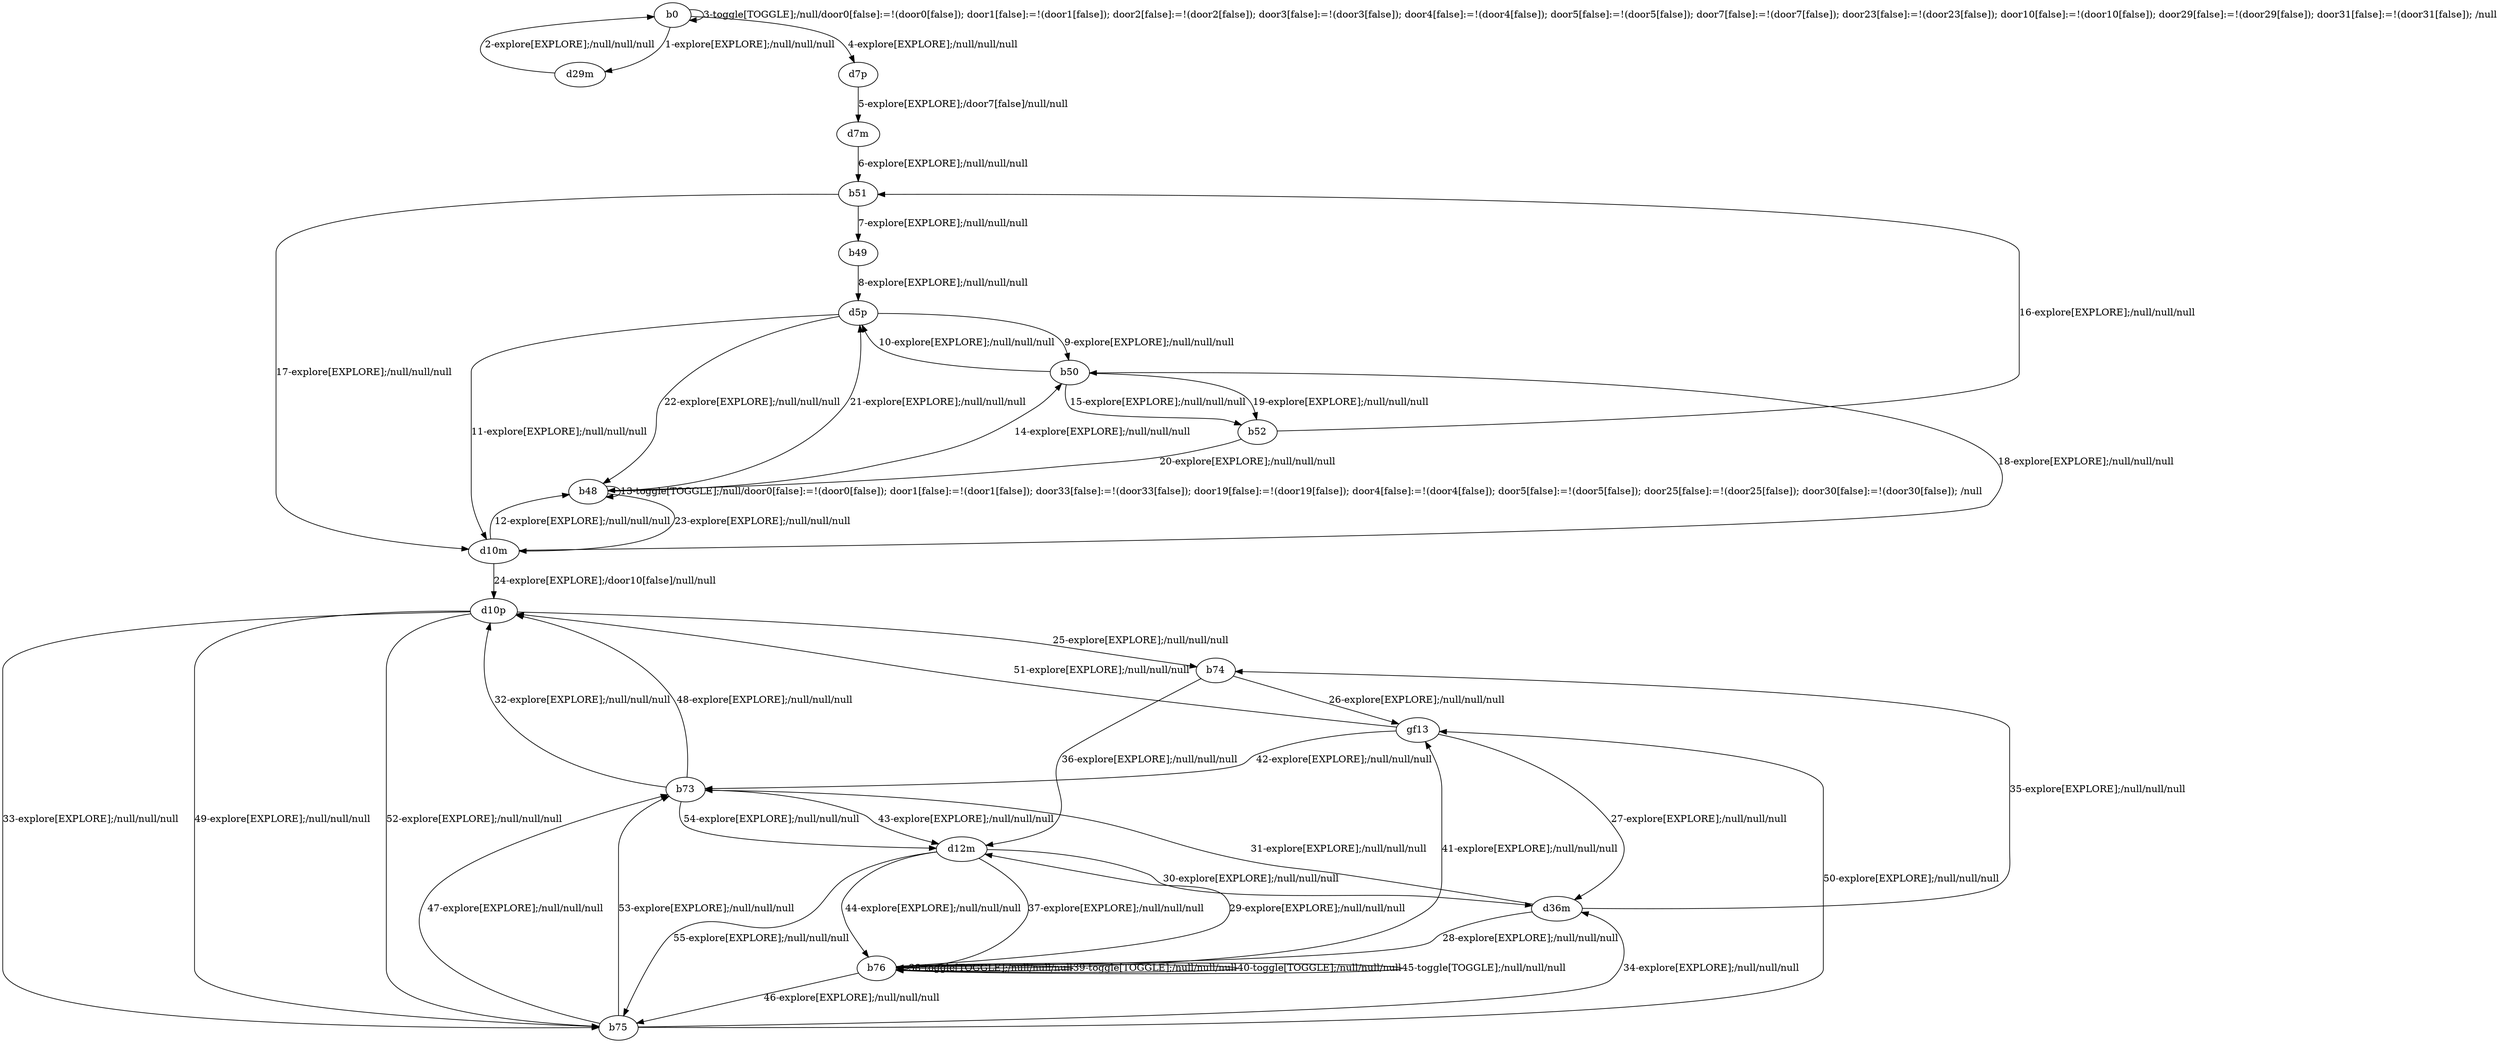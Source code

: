 # Total number of goals covered by this test: 1
# d12m --> b75

digraph g {
"b0" -> "d29m" [label = "1-explore[EXPLORE];/null/null/null"];
"d29m" -> "b0" [label = "2-explore[EXPLORE];/null/null/null"];
"b0" -> "b0" [label = "3-toggle[TOGGLE];/null/door0[false]:=!(door0[false]); door1[false]:=!(door1[false]); door2[false]:=!(door2[false]); door3[false]:=!(door3[false]); door4[false]:=!(door4[false]); door5[false]:=!(door5[false]); door7[false]:=!(door7[false]); door23[false]:=!(door23[false]); door10[false]:=!(door10[false]); door29[false]:=!(door29[false]); door31[false]:=!(door31[false]); /null"];
"b0" -> "d7p" [label = "4-explore[EXPLORE];/null/null/null"];
"d7p" -> "d7m" [label = "5-explore[EXPLORE];/door7[false]/null/null"];
"d7m" -> "b51" [label = "6-explore[EXPLORE];/null/null/null"];
"b51" -> "b49" [label = "7-explore[EXPLORE];/null/null/null"];
"b49" -> "d5p" [label = "8-explore[EXPLORE];/null/null/null"];
"d5p" -> "b50" [label = "9-explore[EXPLORE];/null/null/null"];
"b50" -> "d5p" [label = "10-explore[EXPLORE];/null/null/null"];
"d5p" -> "d10m" [label = "11-explore[EXPLORE];/null/null/null"];
"d10m" -> "b48" [label = "12-explore[EXPLORE];/null/null/null"];
"b48" -> "b48" [label = "13-toggle[TOGGLE];/null/door0[false]:=!(door0[false]); door1[false]:=!(door1[false]); door33[false]:=!(door33[false]); door19[false]:=!(door19[false]); door4[false]:=!(door4[false]); door5[false]:=!(door5[false]); door25[false]:=!(door25[false]); door30[false]:=!(door30[false]); /null"];
"b48" -> "b50" [label = "14-explore[EXPLORE];/null/null/null"];
"b50" -> "b52" [label = "15-explore[EXPLORE];/null/null/null"];
"b52" -> "b51" [label = "16-explore[EXPLORE];/null/null/null"];
"b51" -> "d10m" [label = "17-explore[EXPLORE];/null/null/null"];
"d10m" -> "b50" [label = "18-explore[EXPLORE];/null/null/null"];
"b50" -> "b52" [label = "19-explore[EXPLORE];/null/null/null"];
"b52" -> "b48" [label = "20-explore[EXPLORE];/null/null/null"];
"b48" -> "d5p" [label = "21-explore[EXPLORE];/null/null/null"];
"d5p" -> "b48" [label = "22-explore[EXPLORE];/null/null/null"];
"b48" -> "d10m" [label = "23-explore[EXPLORE];/null/null/null"];
"d10m" -> "d10p" [label = "24-explore[EXPLORE];/door10[false]/null/null"];
"d10p" -> "b74" [label = "25-explore[EXPLORE];/null/null/null"];
"b74" -> "gf13" [label = "26-explore[EXPLORE];/null/null/null"];
"gf13" -> "d36m" [label = "27-explore[EXPLORE];/null/null/null"];
"d36m" -> "b76" [label = "28-explore[EXPLORE];/null/null/null"];
"b76" -> "d12m" [label = "29-explore[EXPLORE];/null/null/null"];
"d12m" -> "d36m" [label = "30-explore[EXPLORE];/null/null/null"];
"d36m" -> "b73" [label = "31-explore[EXPLORE];/null/null/null"];
"b73" -> "d10p" [label = "32-explore[EXPLORE];/null/null/null"];
"d10p" -> "b75" [label = "33-explore[EXPLORE];/null/null/null"];
"b75" -> "d36m" [label = "34-explore[EXPLORE];/null/null/null"];
"d36m" -> "b74" [label = "35-explore[EXPLORE];/null/null/null"];
"b74" -> "d12m" [label = "36-explore[EXPLORE];/null/null/null"];
"d12m" -> "b76" [label = "37-explore[EXPLORE];/null/null/null"];
"b76" -> "b76" [label = "38-toggle[TOGGLE];/null/null/null"];
"b76" -> "b76" [label = "39-toggle[TOGGLE];/null/null/null"];
"b76" -> "b76" [label = "40-toggle[TOGGLE];/null/null/null"];
"b76" -> "gf13" [label = "41-explore[EXPLORE];/null/null/null"];
"gf13" -> "b73" [label = "42-explore[EXPLORE];/null/null/null"];
"b73" -> "d12m" [label = "43-explore[EXPLORE];/null/null/null"];
"d12m" -> "b76" [label = "44-explore[EXPLORE];/null/null/null"];
"b76" -> "b76" [label = "45-toggle[TOGGLE];/null/null/null"];
"b76" -> "b75" [label = "46-explore[EXPLORE];/null/null/null"];
"b75" -> "b73" [label = "47-explore[EXPLORE];/null/null/null"];
"b73" -> "d10p" [label = "48-explore[EXPLORE];/null/null/null"];
"d10p" -> "b75" [label = "49-explore[EXPLORE];/null/null/null"];
"b75" -> "gf13" [label = "50-explore[EXPLORE];/null/null/null"];
"gf13" -> "d10p" [label = "51-explore[EXPLORE];/null/null/null"];
"d10p" -> "b75" [label = "52-explore[EXPLORE];/null/null/null"];
"b75" -> "b73" [label = "53-explore[EXPLORE];/null/null/null"];
"b73" -> "d12m" [label = "54-explore[EXPLORE];/null/null/null"];
"d12m" -> "b75" [label = "55-explore[EXPLORE];/null/null/null"];
}